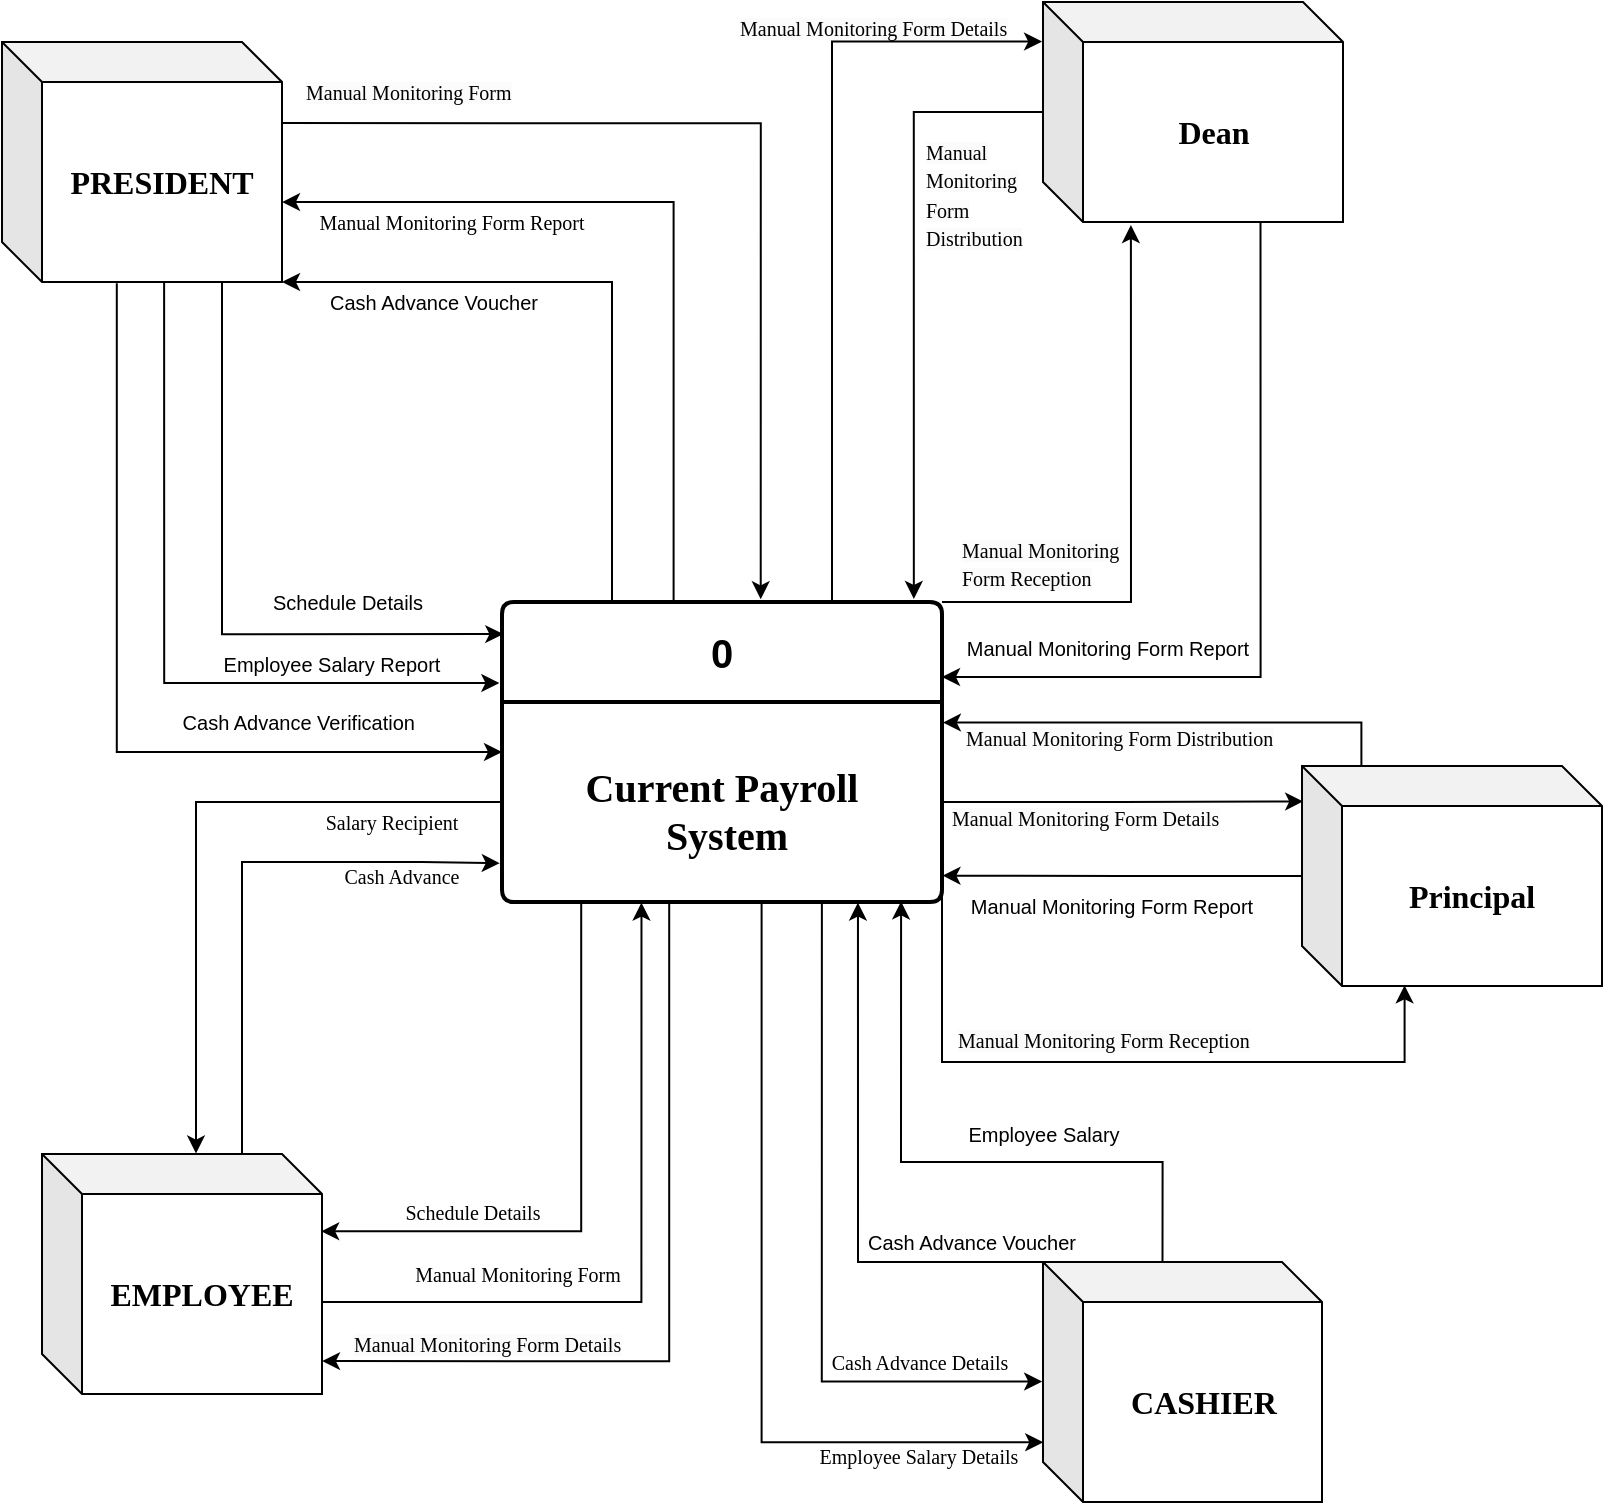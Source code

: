 <mxfile version="24.4.0" type="device">
  <diagram name="Page-1" id="ffVIXZYGaZ9YtQ2PmuBQ">
    <mxGraphModel dx="1257" dy="760" grid="1" gridSize="10" guides="1" tooltips="1" connect="1" arrows="1" fold="1" page="1" pageScale="1" pageWidth="850" pageHeight="1100" math="0" shadow="0">
      <root>
        <mxCell id="0" />
        <mxCell id="1" parent="0" />
        <mxCell id="s2Wf5fJSj2AJtUu0uB9K-4" style="edgeStyle=orthogonalEdgeStyle;rounded=0;orthogonalLoop=1;jettySize=auto;html=1;entryX=-0.006;entryY=0.27;entryDx=0;entryDy=0;entryPerimeter=0;exitX=0.579;exitY=1.002;exitDx=0;exitDy=0;exitPerimeter=0;" parent="1" source="STUI0dnbRy2QR_3KAWYy-2" target="STUI0dnbRy2QR_3KAWYy-3" edge="1">
          <mxGeometry relative="1" as="geometry">
            <mxPoint x="250" y="430" as="targetPoint" />
            <mxPoint x="110" y="250" as="sourcePoint" />
            <Array as="points">
              <mxPoint x="111" y="431" />
            </Array>
          </mxGeometry>
        </mxCell>
        <mxCell id="STUI0dnbRy2QR_3KAWYy-2" value="&lt;font size=&quot;1&quot; style=&quot;&quot; face=&quot;Tahoma&quot;&gt;&lt;b style=&quot;font-size: 16px;&quot;&gt;PRESIDENT&lt;/b&gt;&lt;/font&gt;" style="shape=cube;whiteSpace=wrap;html=1;boundedLbl=1;backgroundOutline=1;darkOpacity=0.05;darkOpacity2=0.1;" parent="1" vertex="1">
          <mxGeometry x="30" y="110" width="140" height="120" as="geometry" />
        </mxCell>
        <mxCell id="s2Wf5fJSj2AJtUu0uB9K-3" style="edgeStyle=orthogonalEdgeStyle;rounded=0;orthogonalLoop=1;jettySize=auto;html=1;exitX=0.39;exitY=0.004;exitDx=0;exitDy=0;entryX=1;entryY=0.667;entryDx=0;entryDy=0;entryPerimeter=0;exitPerimeter=0;" parent="1" source="STUI0dnbRy2QR_3KAWYy-3" target="STUI0dnbRy2QR_3KAWYy-2" edge="1">
          <mxGeometry relative="1" as="geometry">
            <mxPoint x="220" y="260" as="targetPoint" />
          </mxGeometry>
        </mxCell>
        <mxCell id="STUI0dnbRy2QR_3KAWYy-3" value="&lt;b&gt;&lt;font style=&quot;font-size: 20px;&quot;&gt;0&lt;/font&gt;&lt;/b&gt;" style="swimlane;childLayout=stackLayout;horizontal=1;startSize=50;horizontalStack=0;rounded=1;fontSize=14;fontStyle=0;strokeWidth=2;resizeParent=0;resizeLast=1;shadow=0;dashed=0;align=center;arcSize=4;whiteSpace=wrap;html=1;" parent="1" vertex="1">
          <mxGeometry x="280" y="390" width="220" height="150" as="geometry" />
        </mxCell>
        <mxCell id="STUI0dnbRy2QR_3KAWYy-4" value="&lt;div&gt;&lt;b&gt;&lt;font face=&quot;Verdana&quot; style=&quot;font-size: 20px;&quot;&gt;&lt;br&gt;&lt;/font&gt;&lt;/b&gt;&lt;/div&gt;&lt;b&gt;&lt;font face=&quot;Verdana&quot; style=&quot;font-size: 20px;&quot;&gt;Current Payroll&amp;nbsp;&lt;/font&gt;&lt;/b&gt;&lt;div&gt;&lt;b&gt;&lt;font face=&quot;Verdana&quot; style=&quot;font-size: 20px;&quot;&gt;System&lt;/font&gt;&lt;/b&gt;&lt;/div&gt;" style="align=center;strokeColor=none;fillColor=none;spacingLeft=4;fontSize=12;verticalAlign=top;resizable=0;rotatable=0;part=1;html=1;" parent="STUI0dnbRy2QR_3KAWYy-3" vertex="1">
          <mxGeometry y="50" width="220" height="100" as="geometry" />
        </mxCell>
        <mxCell id="STUI0dnbRy2QR_3KAWYy-24" style="edgeStyle=orthogonalEdgeStyle;rounded=0;orthogonalLoop=1;jettySize=auto;html=1;entryX=-0.005;entryY=0.806;entryDx=0;entryDy=0;entryPerimeter=0;" parent="1" source="STUI0dnbRy2QR_3KAWYy-6" target="STUI0dnbRy2QR_3KAWYy-4" edge="1">
          <mxGeometry relative="1" as="geometry">
            <mxPoint x="270" y="520" as="targetPoint" />
            <Array as="points">
              <mxPoint x="150" y="520" />
              <mxPoint x="240" y="520" />
            </Array>
          </mxGeometry>
        </mxCell>
        <mxCell id="STUI0dnbRy2QR_3KAWYy-6" value="&lt;font size=&quot;1&quot; face=&quot;Tahoma&quot;&gt;&lt;b style=&quot;font-size: 16px;&quot;&gt;EMPLOYEE&lt;/b&gt;&lt;/font&gt;" style="shape=cube;whiteSpace=wrap;html=1;boundedLbl=1;backgroundOutline=1;darkOpacity=0.05;darkOpacity2=0.1;" parent="1" vertex="1">
          <mxGeometry x="50" y="666" width="140" height="120" as="geometry" />
        </mxCell>
        <mxCell id="s2Wf5fJSj2AJtUu0uB9K-18" style="edgeStyle=orthogonalEdgeStyle;rounded=0;orthogonalLoop=1;jettySize=auto;html=1;exitX=0;exitY=0;exitDx=59.75;exitDy=0;exitPerimeter=0;entryX=0.907;entryY=0.997;entryDx=0;entryDy=0;entryPerimeter=0;" parent="1" source="STUI0dnbRy2QR_3KAWYy-7" target="STUI0dnbRy2QR_3KAWYy-4" edge="1">
          <mxGeometry relative="1" as="geometry">
            <mxPoint x="520" y="599.316" as="targetPoint" />
            <Array as="points">
              <mxPoint x="610" y="670" />
              <mxPoint x="480" y="670" />
            </Array>
          </mxGeometry>
        </mxCell>
        <mxCell id="STUI0dnbRy2QR_3KAWYy-7" value="&lt;font size=&quot;1&quot; style=&quot;&quot; face=&quot;Tahoma&quot;&gt;&lt;b style=&quot;font-size: 16px;&quot;&gt;CASHIER&lt;/b&gt;&lt;/font&gt;" style="shape=cube;whiteSpace=wrap;html=1;boundedLbl=1;backgroundOutline=1;darkOpacity=0.05;darkOpacity2=0.1;" parent="1" vertex="1">
          <mxGeometry x="550.5" y="720" width="139.5" height="120" as="geometry" />
        </mxCell>
        <mxCell id="STUI0dnbRy2QR_3KAWYy-10" value="&lt;font style=&quot;font-size: 10px;&quot;&gt;Schedule Details&lt;/font&gt;" style="text;html=1;align=center;verticalAlign=middle;whiteSpace=wrap;rounded=0;" parent="1" vertex="1">
          <mxGeometry x="142.5" y="380" width="120" height="20" as="geometry" />
        </mxCell>
        <mxCell id="STUI0dnbRy2QR_3KAWYy-12" value="&lt;font style=&quot;font-size: 10px;&quot; face=&quot;Tahoma&quot;&gt;Manual Monitoring Form Report&lt;/font&gt;" style="text;html=1;align=center;verticalAlign=middle;whiteSpace=wrap;rounded=0;" parent="1" vertex="1">
          <mxGeometry x="180" y="190" width="150" height="20" as="geometry" />
        </mxCell>
        <mxCell id="STUI0dnbRy2QR_3KAWYy-18" value="&lt;font style=&quot;font-size: 10px;&quot;&gt;&amp;nbsp;Cash Advance Verification&lt;/font&gt;" style="text;html=1;align=center;verticalAlign=middle;whiteSpace=wrap;rounded=0;" parent="1" vertex="1">
          <mxGeometry x="112.5" y="440" width="127.5" height="20" as="geometry" />
        </mxCell>
        <mxCell id="STUI0dnbRy2QR_3KAWYy-19" style="edgeStyle=orthogonalEdgeStyle;rounded=0;orthogonalLoop=1;jettySize=auto;html=1;entryX=0.55;entryY=-0.002;entryDx=0;entryDy=0;entryPerimeter=0;" parent="1" source="STUI0dnbRy2QR_3KAWYy-4" target="STUI0dnbRy2QR_3KAWYy-6" edge="1">
          <mxGeometry relative="1" as="geometry" />
        </mxCell>
        <mxCell id="STUI0dnbRy2QR_3KAWYy-20" value="&lt;font style=&quot;font-size: 10px;&quot; face=&quot;Tahoma&quot;&gt;Salary Recipient&lt;/font&gt;" style="text;html=1;align=center;verticalAlign=middle;whiteSpace=wrap;rounded=0;" parent="1" vertex="1">
          <mxGeometry x="180" y="490" width="90" height="20" as="geometry" />
        </mxCell>
        <mxCell id="STUI0dnbRy2QR_3KAWYy-25" value="&lt;font style=&quot;font-size: 10px;&quot; face=&quot;Tahoma&quot;&gt;Cash Advance&lt;/font&gt;" style="text;html=1;align=center;verticalAlign=middle;whiteSpace=wrap;rounded=0;" parent="1" vertex="1">
          <mxGeometry x="185" y="522" width="90" height="10" as="geometry" />
        </mxCell>
        <mxCell id="STUI0dnbRy2QR_3KAWYy-26" style="edgeStyle=orthogonalEdgeStyle;rounded=0;orthogonalLoop=1;jettySize=auto;html=1;entryX=0.317;entryY=1.003;entryDx=0;entryDy=0;entryPerimeter=0;exitX=1;exitY=0.617;exitDx=0;exitDy=0;exitPerimeter=0;" parent="1" source="STUI0dnbRy2QR_3KAWYy-6" target="STUI0dnbRy2QR_3KAWYy-4" edge="1">
          <mxGeometry relative="1" as="geometry">
            <mxPoint x="200" y="740" as="sourcePoint" />
            <mxPoint x="330" y="560" as="targetPoint" />
            <Array as="points">
              <mxPoint x="350" y="740" />
            </Array>
          </mxGeometry>
        </mxCell>
        <mxCell id="STUI0dnbRy2QR_3KAWYy-27" value="&lt;font style=&quot;font-size: 10px;&quot; face=&quot;Tahoma&quot;&gt;Manual Monitoring Form&lt;/font&gt;" style="text;html=1;align=center;verticalAlign=middle;whiteSpace=wrap;rounded=0;" parent="1" vertex="1">
          <mxGeometry x="232.5" y="721" width="110" height="10" as="geometry" />
        </mxCell>
        <mxCell id="STUI0dnbRy2QR_3KAWYy-30" style="edgeStyle=orthogonalEdgeStyle;rounded=0;orthogonalLoop=1;jettySize=auto;html=1;exitX=0.38;exitY=1.002;exitDx=0;exitDy=0;exitPerimeter=0;entryX=1;entryY=0.863;entryDx=0;entryDy=0;entryPerimeter=0;" parent="1" source="STUI0dnbRy2QR_3KAWYy-4" target="STUI0dnbRy2QR_3KAWYy-6" edge="1">
          <mxGeometry relative="1" as="geometry">
            <mxPoint x="364.02" y="548.96" as="sourcePoint" />
            <mxPoint x="200" y="770" as="targetPoint" />
            <Array as="points">
              <mxPoint x="364" y="770" />
            </Array>
          </mxGeometry>
        </mxCell>
        <mxCell id="STUI0dnbRy2QR_3KAWYy-31" value="&lt;font style=&quot;font-size: 10px;&quot; face=&quot;Tahoma&quot;&gt;Schedule Details&lt;/font&gt;" style="text;html=1;align=center;verticalAlign=middle;whiteSpace=wrap;rounded=0;" parent="1" vertex="1">
          <mxGeometry x="222.5" y="690" width="85" height="10" as="geometry" />
        </mxCell>
        <mxCell id="STUI0dnbRy2QR_3KAWYy-32" style="edgeStyle=orthogonalEdgeStyle;rounded=0;orthogonalLoop=1;jettySize=auto;html=1;exitX=0.59;exitY=0.995;exitDx=0;exitDy=0;exitPerimeter=0;entryX=0.001;entryY=0.751;entryDx=0;entryDy=0;entryPerimeter=0;" parent="1" source="STUI0dnbRy2QR_3KAWYy-4" target="STUI0dnbRy2QR_3KAWYy-7" edge="1">
          <mxGeometry relative="1" as="geometry">
            <mxPoint x="540" y="810" as="targetPoint" />
            <mxPoint x="410.0" y="550" as="sourcePoint" />
            <Array as="points">
              <mxPoint x="410" y="810" />
            </Array>
          </mxGeometry>
        </mxCell>
        <mxCell id="STUI0dnbRy2QR_3KAWYy-33" value="&lt;font style=&quot;font-size: 10px;&quot; face=&quot;Tahoma&quot;&gt;Employee Salary Details&lt;/font&gt;" style="text;html=1;align=center;verticalAlign=middle;whiteSpace=wrap;rounded=0;" parent="1" vertex="1">
          <mxGeometry x="421" y="806" width="135" height="21" as="geometry" />
        </mxCell>
        <mxCell id="STUI0dnbRy2QR_3KAWYy-34" style="edgeStyle=orthogonalEdgeStyle;rounded=0;orthogonalLoop=1;jettySize=auto;html=1;exitX=0.727;exitY=1.001;exitDx=0;exitDy=0;exitPerimeter=0;entryX=-0.003;entryY=0.498;entryDx=0;entryDy=0;entryPerimeter=0;" parent="1" source="STUI0dnbRy2QR_3KAWYy-4" target="STUI0dnbRy2QR_3KAWYy-7" edge="1">
          <mxGeometry relative="1" as="geometry">
            <mxPoint x="550" y="780" as="targetPoint" />
            <mxPoint x="440" y="550" as="sourcePoint" />
            <Array as="points">
              <mxPoint x="440" y="780" />
            </Array>
          </mxGeometry>
        </mxCell>
        <mxCell id="STUI0dnbRy2QR_3KAWYy-35" value="&lt;font style=&quot;font-size: 10px;&quot; face=&quot;Tahoma&quot;&gt;Cash Advance Details&lt;/font&gt;" style="text;html=1;align=center;verticalAlign=middle;whiteSpace=wrap;rounded=0;" parent="1" vertex="1">
          <mxGeometry x="435.75" y="760" width="105.5" height="20" as="geometry" />
        </mxCell>
        <mxCell id="STUI0dnbRy2QR_3KAWYy-37" value="&lt;font style=&quot;font-size: 10px;&quot;&gt;Employee Salary&lt;/font&gt;" style="text;html=1;align=center;verticalAlign=middle;whiteSpace=wrap;rounded=0;" parent="1" vertex="1">
          <mxGeometry x="490" y="646" width="121.5" height="20" as="geometry" />
        </mxCell>
        <mxCell id="s2Wf5fJSj2AJtUu0uB9K-1" style="edgeStyle=orthogonalEdgeStyle;rounded=0;orthogonalLoop=1;jettySize=auto;html=1;entryX=0.588;entryY=-0.009;entryDx=0;entryDy=0;entryPerimeter=0;exitX=0.999;exitY=0.338;exitDx=0;exitDy=0;exitPerimeter=0;" parent="1" source="STUI0dnbRy2QR_3KAWYy-2" target="STUI0dnbRy2QR_3KAWYy-3" edge="1">
          <mxGeometry relative="1" as="geometry" />
        </mxCell>
        <mxCell id="s2Wf5fJSj2AJtUu0uB9K-2" style="edgeStyle=orthogonalEdgeStyle;rounded=0;orthogonalLoop=1;jettySize=auto;html=1;exitX=0;exitY=0.25;exitDx=0;exitDy=0;entryX=0.41;entryY=1.005;entryDx=0;entryDy=0;entryPerimeter=0;endArrow=none;endFill=0;startArrow=classic;startFill=1;" parent="1" source="STUI0dnbRy2QR_3KAWYy-4" target="STUI0dnbRy2QR_3KAWYy-2" edge="1">
          <mxGeometry relative="1" as="geometry" />
        </mxCell>
        <mxCell id="s2Wf5fJSj2AJtUu0uB9K-5" value="&lt;font style=&quot;font-size: 10px;&quot;&gt;Employee Salary Report&lt;/font&gt;" style="text;html=1;align=center;verticalAlign=middle;whiteSpace=wrap;rounded=0;" parent="1" vertex="1">
          <mxGeometry x="120" y="410" width="150" height="21" as="geometry" />
        </mxCell>
        <mxCell id="s2Wf5fJSj2AJtUu0uB9K-6" value="&lt;font size=&quot;1&quot; style=&quot;&quot; face=&quot;Tahoma&quot;&gt;&lt;b style=&quot;font-size: 16px;&quot;&gt;Dean&lt;/b&gt;&lt;/font&gt;" style="shape=cube;whiteSpace=wrap;html=1;boundedLbl=1;backgroundOutline=1;darkOpacity=0.05;darkOpacity2=0.1;" parent="1" vertex="1">
          <mxGeometry x="550.5" y="90" width="150" height="110" as="geometry" />
        </mxCell>
        <mxCell id="s2Wf5fJSj2AJtUu0uB9K-22" style="edgeStyle=orthogonalEdgeStyle;rounded=0;orthogonalLoop=1;jettySize=auto;html=1;exitX=0.198;exitY=-0.005;exitDx=0;exitDy=0;exitPerimeter=0;entryX=1.002;entryY=0.103;entryDx=0;entryDy=0;entryPerimeter=0;" parent="1" source="s2Wf5fJSj2AJtUu0uB9K-8" target="STUI0dnbRy2QR_3KAWYy-4" edge="1">
          <mxGeometry relative="1" as="geometry">
            <mxPoint x="510" y="450" as="targetPoint" />
            <Array as="points">
              <mxPoint x="710" y="450" />
            </Array>
          </mxGeometry>
        </mxCell>
        <mxCell id="s2Wf5fJSj2AJtUu0uB9K-8" value="&lt;font size=&quot;1&quot; style=&quot;&quot; face=&quot;Tahoma&quot;&gt;&lt;b style=&quot;font-size: 16px;&quot;&gt;Principal&lt;/b&gt;&lt;/font&gt;" style="shape=cube;whiteSpace=wrap;html=1;boundedLbl=1;backgroundOutline=1;darkOpacity=0.05;darkOpacity2=0.1;" parent="1" vertex="1">
          <mxGeometry x="680" y="472" width="150" height="110" as="geometry" />
        </mxCell>
        <mxCell id="s2Wf5fJSj2AJtUu0uB9K-9" style="edgeStyle=orthogonalEdgeStyle;rounded=0;orthogonalLoop=1;jettySize=auto;html=1;entryX=0.003;entryY=0.107;entryDx=0;entryDy=0;entryPerimeter=0;" parent="1" source="STUI0dnbRy2QR_3KAWYy-2" target="STUI0dnbRy2QR_3KAWYy-3" edge="1">
          <mxGeometry relative="1" as="geometry">
            <Array as="points">
              <mxPoint x="140" y="406" />
            </Array>
          </mxGeometry>
        </mxCell>
        <mxCell id="s2Wf5fJSj2AJtUu0uB9K-10" value="&lt;span style=&quot;color: rgb(0, 0, 0); font-family: Tahoma; font-size: 10px; font-style: normal; font-variant-ligatures: normal; font-variant-caps: normal; font-weight: 400; letter-spacing: normal; orphans: 2; text-align: center; text-indent: 0px; text-transform: none; widows: 2; word-spacing: 0px; -webkit-text-stroke-width: 0px; white-space: normal; background-color: rgb(251, 251, 251); text-decoration-thickness: initial; text-decoration-style: initial; text-decoration-color: initial; display: inline !important; float: none;&quot;&gt;Manual Monitoring Form&lt;/span&gt;" style="text;whiteSpace=wrap;html=1;" parent="1" vertex="1">
          <mxGeometry x="180" y="121" width="170" height="30" as="geometry" />
        </mxCell>
        <mxCell id="s2Wf5fJSj2AJtUu0uB9K-11" style="edgeStyle=orthogonalEdgeStyle;rounded=0;orthogonalLoop=1;jettySize=auto;html=1;exitX=0.75;exitY=0;exitDx=0;exitDy=0;entryX=-0.003;entryY=0.18;entryDx=0;entryDy=0;entryPerimeter=0;" parent="1" source="STUI0dnbRy2QR_3KAWYy-3" target="s2Wf5fJSj2AJtUu0uB9K-6" edge="1">
          <mxGeometry relative="1" as="geometry">
            <mxPoint x="530" y="110" as="targetPoint" />
            <Array as="points">
              <mxPoint x="445" y="110" />
            </Array>
          </mxGeometry>
        </mxCell>
        <mxCell id="s2Wf5fJSj2AJtUu0uB9K-15" style="edgeStyle=orthogonalEdgeStyle;rounded=0;orthogonalLoop=1;jettySize=auto;html=1;entryX=0.936;entryY=-0.01;entryDx=0;entryDy=0;entryPerimeter=0;" parent="1" source="s2Wf5fJSj2AJtUu0uB9K-6" target="STUI0dnbRy2QR_3KAWYy-3" edge="1">
          <mxGeometry relative="1" as="geometry" />
        </mxCell>
        <mxCell id="s2Wf5fJSj2AJtUu0uB9K-16" style="edgeStyle=orthogonalEdgeStyle;rounded=0;orthogonalLoop=1;jettySize=auto;html=1;exitX=1;exitY=0;exitDx=0;exitDy=0;entryX=0.293;entryY=1.014;entryDx=0;entryDy=0;entryPerimeter=0;" parent="1" source="STUI0dnbRy2QR_3KAWYy-3" target="s2Wf5fJSj2AJtUu0uB9K-6" edge="1">
          <mxGeometry relative="1" as="geometry">
            <Array as="points">
              <mxPoint x="595" y="390" />
            </Array>
          </mxGeometry>
        </mxCell>
        <mxCell id="s2Wf5fJSj2AJtUu0uB9K-19" style="edgeStyle=orthogonalEdgeStyle;rounded=0;orthogonalLoop=1;jettySize=auto;html=1;exitX=1;exitY=0.966;exitDx=0;exitDy=0;entryX=0.342;entryY=0.997;entryDx=0;entryDy=0;entryPerimeter=0;exitPerimeter=0;" parent="1" source="STUI0dnbRy2QR_3KAWYy-4" target="s2Wf5fJSj2AJtUu0uB9K-8" edge="1">
          <mxGeometry relative="1" as="geometry">
            <mxPoint x="730" y="600" as="targetPoint" />
            <Array as="points">
              <mxPoint x="500" y="620" />
              <mxPoint x="731" y="620" />
            </Array>
          </mxGeometry>
        </mxCell>
        <mxCell id="s2Wf5fJSj2AJtUu0uB9K-20" style="edgeStyle=orthogonalEdgeStyle;rounded=0;orthogonalLoop=1;jettySize=auto;html=1;entryX=1.001;entryY=0.868;entryDx=0;entryDy=0;entryPerimeter=0;" parent="1" source="s2Wf5fJSj2AJtUu0uB9K-8" target="STUI0dnbRy2QR_3KAWYy-4" edge="1">
          <mxGeometry relative="1" as="geometry" />
        </mxCell>
        <mxCell id="s2Wf5fJSj2AJtUu0uB9K-21" style="edgeStyle=orthogonalEdgeStyle;rounded=0;orthogonalLoop=1;jettySize=auto;html=1;exitX=1;exitY=0.5;exitDx=0;exitDy=0;entryX=0.004;entryY=0.161;entryDx=0;entryDy=0;entryPerimeter=0;" parent="1" source="STUI0dnbRy2QR_3KAWYy-4" target="s2Wf5fJSj2AJtUu0uB9K-8" edge="1">
          <mxGeometry relative="1" as="geometry" />
        </mxCell>
        <mxCell id="s2Wf5fJSj2AJtUu0uB9K-23" style="edgeStyle=orthogonalEdgeStyle;rounded=0;orthogonalLoop=1;jettySize=auto;html=1;exitX=1;exitY=0.25;exitDx=0;exitDy=0;entryX=0.725;entryY=0.998;entryDx=0;entryDy=0;entryPerimeter=0;endArrow=none;endFill=0;startArrow=classic;startFill=1;" parent="1" source="STUI0dnbRy2QR_3KAWYy-3" target="s2Wf5fJSj2AJtUu0uB9K-6" edge="1">
          <mxGeometry relative="1" as="geometry" />
        </mxCell>
        <mxCell id="s2Wf5fJSj2AJtUu0uB9K-24" style="edgeStyle=orthogonalEdgeStyle;rounded=0;orthogonalLoop=1;jettySize=auto;html=1;exitX=0.18;exitY=1.003;exitDx=0;exitDy=0;entryX=0.997;entryY=0.322;entryDx=0;entryDy=0;entryPerimeter=0;exitPerimeter=0;" parent="1" source="STUI0dnbRy2QR_3KAWYy-4" target="STUI0dnbRy2QR_3KAWYy-6" edge="1">
          <mxGeometry relative="1" as="geometry" />
        </mxCell>
        <mxCell id="s2Wf5fJSj2AJtUu0uB9K-25" value="&lt;span style=&quot;color: rgb(0, 0, 0); font-family: Tahoma; font-size: 10px; font-style: normal; font-variant-ligatures: normal; font-variant-caps: normal; font-weight: 400; letter-spacing: normal; orphans: 2; text-align: center; text-indent: 0px; text-transform: none; widows: 2; word-spacing: 0px; -webkit-text-stroke-width: 0px; white-space: normal; background-color: rgb(251, 251, 251); text-decoration-thickness: initial; text-decoration-style: initial; text-decoration-color: initial; display: inline !important; float: none;&quot;&gt;Manual Monitoring Form Details&lt;/span&gt;" style="text;whiteSpace=wrap;html=1;" parent="1" vertex="1">
          <mxGeometry x="396.5" y="89" width="146.5" height="18" as="geometry" />
        </mxCell>
        <mxCell id="s2Wf5fJSj2AJtUu0uB9K-26" value="&lt;span style=&quot;color: rgb(0, 0, 0); font-family: Tahoma; font-size: 10px; font-style: normal; font-variant-ligatures: normal; font-variant-caps: normal; font-weight: 400; letter-spacing: normal; orphans: 2; text-align: center; text-indent: 0px; text-transform: none; widows: 2; word-spacing: 0px; -webkit-text-stroke-width: 0px; white-space: normal; background-color: rgb(251, 251, 251); text-decoration-thickness: initial; text-decoration-style: initial; text-decoration-color: initial; display: inline !important; float: none;&quot;&gt;Manual Monitoring Form Distribution&lt;/span&gt;" style="text;whiteSpace=wrap;html=1;" parent="1" vertex="1">
          <mxGeometry x="490" y="151" width="50" height="70" as="geometry" />
        </mxCell>
        <mxCell id="s2Wf5fJSj2AJtUu0uB9K-27" value="&lt;span style=&quot;color: rgb(0, 0, 0); font-family: Tahoma; font-size: 10px; font-style: normal; font-variant-ligatures: normal; font-variant-caps: normal; font-weight: 400; letter-spacing: normal; orphans: 2; text-align: center; text-indent: 0px; text-transform: none; widows: 2; word-spacing: 0px; -webkit-text-stroke-width: 0px; white-space: normal; background-color: rgb(251, 251, 251); text-decoration-thickness: initial; text-decoration-style: initial; text-decoration-color: initial; display: inline !important; float: none;&quot;&gt;Manual Monitoring Form Distribution&lt;/span&gt;" style="text;whiteSpace=wrap;html=1;" parent="1" vertex="1">
          <mxGeometry x="510" y="444" width="200.5" height="28" as="geometry" />
        </mxCell>
        <mxCell id="s2Wf5fJSj2AJtUu0uB9K-28" value="&lt;span style=&quot;color: rgb(0, 0, 0); font-family: Tahoma; font-size: 10px; font-style: normal; font-variant-ligatures: normal; font-variant-caps: normal; font-weight: 400; letter-spacing: normal; orphans: 2; text-align: center; text-indent: 0px; text-transform: none; widows: 2; word-spacing: 0px; -webkit-text-stroke-width: 0px; white-space: normal; background-color: rgb(251, 251, 251); text-decoration-thickness: initial; text-decoration-style: initial; text-decoration-color: initial; display: inline !important; float: none;&quot;&gt;Manual Monitoring Form Details&lt;/span&gt;" style="text;whiteSpace=wrap;html=1;" parent="1" vertex="1">
          <mxGeometry x="503" y="484" width="146.5" height="20" as="geometry" />
        </mxCell>
        <mxCell id="s2Wf5fJSj2AJtUu0uB9K-29" value="&lt;span style=&quot;color: rgb(0, 0, 0); font-family: Tahoma; font-size: 10px; font-style: normal; font-variant-ligatures: normal; font-variant-caps: normal; font-weight: 400; letter-spacing: normal; orphans: 2; text-align: center; text-indent: 0px; text-transform: none; widows: 2; word-spacing: 0px; -webkit-text-stroke-width: 0px; white-space: normal; background-color: rgb(251, 251, 251); text-decoration-thickness: initial; text-decoration-style: initial; text-decoration-color: initial; display: inline !important; float: none;&quot;&gt;Manual Monitoring Form Reception&lt;/span&gt;" style="text;whiteSpace=wrap;html=1;" parent="1" vertex="1">
          <mxGeometry x="506" y="595" width="164" height="20" as="geometry" />
        </mxCell>
        <mxCell id="s2Wf5fJSj2AJtUu0uB9K-30" value="&lt;span style=&quot;color: rgb(0, 0, 0); font-family: Tahoma; font-size: 10px; font-style: normal; font-variant-ligatures: normal; font-variant-caps: normal; font-weight: 400; letter-spacing: normal; orphans: 2; text-align: center; text-indent: 0px; text-transform: none; widows: 2; word-spacing: 0px; -webkit-text-stroke-width: 0px; white-space: normal; background-color: rgb(251, 251, 251); text-decoration-thickness: initial; text-decoration-style: initial; text-decoration-color: initial; display: inline !important; float: none;&quot;&gt;Manual Monitoring Form Details&lt;/span&gt;" style="text;whiteSpace=wrap;html=1;" parent="1" vertex="1">
          <mxGeometry x="203.5" y="747" width="146.5" height="20" as="geometry" />
        </mxCell>
        <mxCell id="s2Wf5fJSj2AJtUu0uB9K-32" value="&lt;span style=&quot;font-size: 10px;&quot;&gt;Manual Monitoring Form Report&lt;/span&gt;" style="text;html=1;align=center;verticalAlign=middle;whiteSpace=wrap;rounded=0;" parent="1" vertex="1">
          <mxGeometry x="510" y="532" width="150" height="20" as="geometry" />
        </mxCell>
        <mxCell id="s2Wf5fJSj2AJtUu0uB9K-33" value="&lt;font style=&quot;font-size: 10px;&quot;&gt;Manual Monitoring Form Report&lt;/font&gt;" style="text;html=1;align=center;verticalAlign=middle;whiteSpace=wrap;rounded=0;" parent="1" vertex="1">
          <mxGeometry x="508" y="403" width="150" height="20" as="geometry" />
        </mxCell>
        <mxCell id="s2Wf5fJSj2AJtUu0uB9K-34" value="&lt;span style=&quot;color: rgb(0, 0, 0); font-family: Tahoma; font-size: 10px; font-style: normal; font-variant-ligatures: normal; font-variant-caps: normal; font-weight: 400; letter-spacing: normal; orphans: 2; text-align: center; text-indent: 0px; text-transform: none; widows: 2; word-spacing: 0px; -webkit-text-stroke-width: 0px; white-space: normal; background-color: rgb(251, 251, 251); text-decoration-thickness: initial; text-decoration-style: initial; text-decoration-color: initial; display: inline !important; float: none;&quot;&gt;Manual Monitoring Form Reception&lt;/span&gt;" style="text;whiteSpace=wrap;html=1;" parent="1" vertex="1">
          <mxGeometry x="508" y="350" width="97" height="60" as="geometry" />
        </mxCell>
        <mxCell id="nQ_NgVRPdIrDquqWhli7-1" style="edgeStyle=orthogonalEdgeStyle;rounded=0;orthogonalLoop=1;jettySize=auto;html=1;exitX=0;exitY=0;exitDx=0;exitDy=0;exitPerimeter=0;entryX=0.809;entryY=1.003;entryDx=0;entryDy=0;entryPerimeter=0;" edge="1" parent="1" source="STUI0dnbRy2QR_3KAWYy-7" target="STUI0dnbRy2QR_3KAWYy-4">
          <mxGeometry relative="1" as="geometry">
            <Array as="points">
              <mxPoint x="458" y="720" />
            </Array>
          </mxGeometry>
        </mxCell>
        <mxCell id="nQ_NgVRPdIrDquqWhli7-2" value="&lt;font style=&quot;font-size: 10px;&quot;&gt;Cash Advance Voucher&lt;/font&gt;" style="text;html=1;align=center;verticalAlign=middle;whiteSpace=wrap;rounded=0;" vertex="1" parent="1">
          <mxGeometry x="454.25" y="700" width="121.5" height="20" as="geometry" />
        </mxCell>
        <mxCell id="nQ_NgVRPdIrDquqWhli7-3" style="edgeStyle=orthogonalEdgeStyle;rounded=0;orthogonalLoop=1;jettySize=auto;html=1;exitX=0.25;exitY=0;exitDx=0;exitDy=0;entryX=1;entryY=1;entryDx=0;entryDy=0;entryPerimeter=0;" edge="1" parent="1" source="STUI0dnbRy2QR_3KAWYy-3" target="STUI0dnbRy2QR_3KAWYy-2">
          <mxGeometry relative="1" as="geometry">
            <Array as="points">
              <mxPoint x="335" y="230" />
            </Array>
          </mxGeometry>
        </mxCell>
        <mxCell id="nQ_NgVRPdIrDquqWhli7-4" value="&lt;font style=&quot;font-size: 10px;&quot;&gt;Cash Advance Voucher&lt;/font&gt;" style="text;html=1;align=center;verticalAlign=middle;whiteSpace=wrap;rounded=0;" vertex="1" parent="1">
          <mxGeometry x="185" y="230" width="121.5" height="20" as="geometry" />
        </mxCell>
      </root>
    </mxGraphModel>
  </diagram>
</mxfile>
